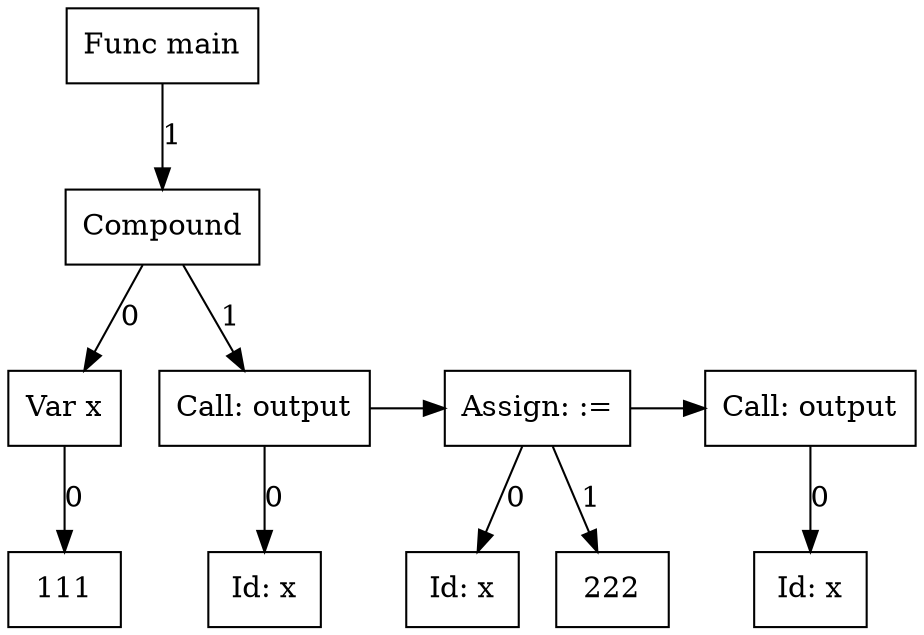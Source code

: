digraph G {
node10 [label="Func main"; shape=box];
subgraph childNames_10 {
rankdir="LR"; rank="same"; ordering=out
node9 [label="Compound"; shape=box];
}

subgraph childPtrs_10 {
rankdir="TB";
node10 -> node9 [label="1"];
}

subgraph childNames_9 {
rankdir="LR"; rank="same"; ordering=out
node0 [label="Var x"; shape=box];
node3 [label="Call: output"; shape=box];
}

subgraph childPtrs_9 {
rankdir="TB";
node9 -> node0 [label="0"];
node9 -> node3 [label="1"];
}

subgraph childNames_0 {
rankdir="LR"; rank="same"; ordering=out
node1 [label="111"; shape=box];
}

subgraph childPtrs_0 {
rankdir="TB";
node0 -> node1 [label="0"];
}

subgraph childNames_3 {
rankdir="LR"; rank="same"; ordering=out
node2 [label="Id: x"; shape=box];
}

subgraph childPtrs_3 {
rankdir="TB";
node3 -> node2 [label="0"];
}

subgraph SibNames_3 {
rankdir="LR"; rank="same";
node3 [label="Call: output"; shape=box];
node6 [label="Assign: :="; shape=box];
node8 [label="Call: output"; shape=box];
}

subgraph SibPtrs_3 {
rankdir="LR";
node3 -> node6;
node6 -> node8;
}

subgraph childNames_6 {
rankdir="LR"; rank="same"; ordering=out
node4 [label="Id: x"; shape=box];
node5 [label="222"; shape=box];
}

subgraph childPtrs_6 {
rankdir="TB";
node6 -> node4 [label="0"];
node6 -> node5 [label="1"];
}

subgraph childNames_8 {
rankdir="LR"; rank="same"; ordering=out
node7 [label="Id: x"; shape=box];
}

subgraph childPtrs_8 {
rankdir="TB";
node8 -> node7 [label="0"];
}

}
